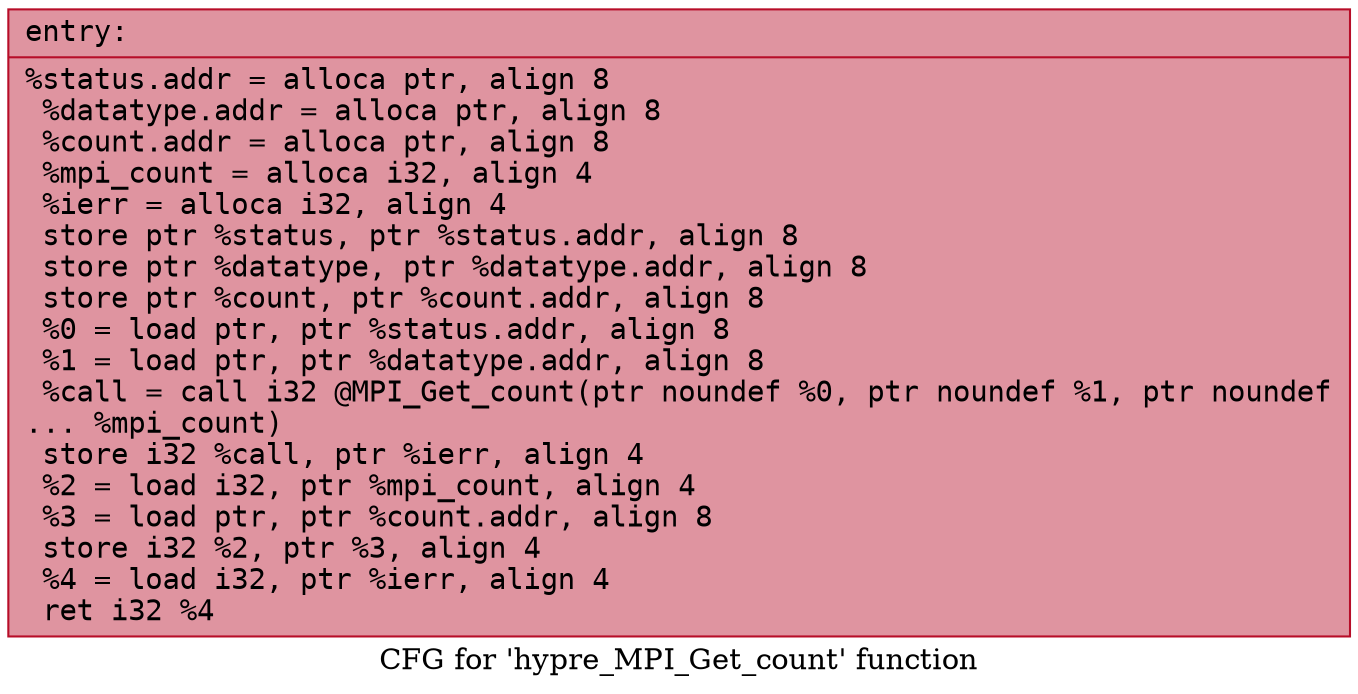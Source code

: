 digraph "CFG for 'hypre_MPI_Get_count' function" {
	label="CFG for 'hypre_MPI_Get_count' function";

	Node0x5555d662b6f0 [shape=record,color="#b70d28ff", style=filled, fillcolor="#b70d2870" fontname="Courier",label="{entry:\l|  %status.addr = alloca ptr, align 8\l  %datatype.addr = alloca ptr, align 8\l  %count.addr = alloca ptr, align 8\l  %mpi_count = alloca i32, align 4\l  %ierr = alloca i32, align 4\l  store ptr %status, ptr %status.addr, align 8\l  store ptr %datatype, ptr %datatype.addr, align 8\l  store ptr %count, ptr %count.addr, align 8\l  %0 = load ptr, ptr %status.addr, align 8\l  %1 = load ptr, ptr %datatype.addr, align 8\l  %call = call i32 @MPI_Get_count(ptr noundef %0, ptr noundef %1, ptr noundef\l... %mpi_count)\l  store i32 %call, ptr %ierr, align 4\l  %2 = load i32, ptr %mpi_count, align 4\l  %3 = load ptr, ptr %count.addr, align 8\l  store i32 %2, ptr %3, align 4\l  %4 = load i32, ptr %ierr, align 4\l  ret i32 %4\l}"];
}
